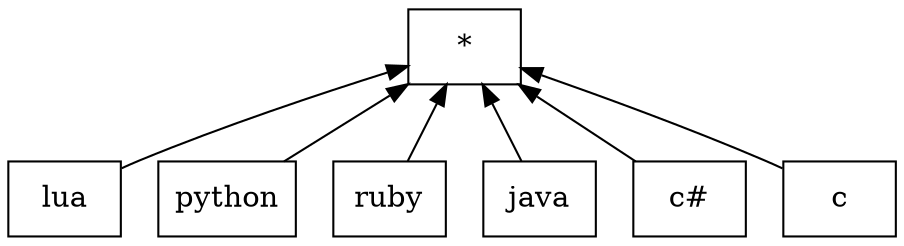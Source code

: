digraph G { 
 rankdir=BT;
 subgraph ba { 
1 [shape=record,label="{lua}"];
2 [shape=record,label="{python}"];
3 [shape=record,label="{ruby}"];
4 [shape=record,label="{java}"];
5 [shape=record,label="{*}"];
6 [shape=record,label="{c#}"];
7 [shape=record,label="{c}"];
1 -> 5
2 -> 5
3 -> 5
4 -> 5
6 -> 5
7 -> 5
}}